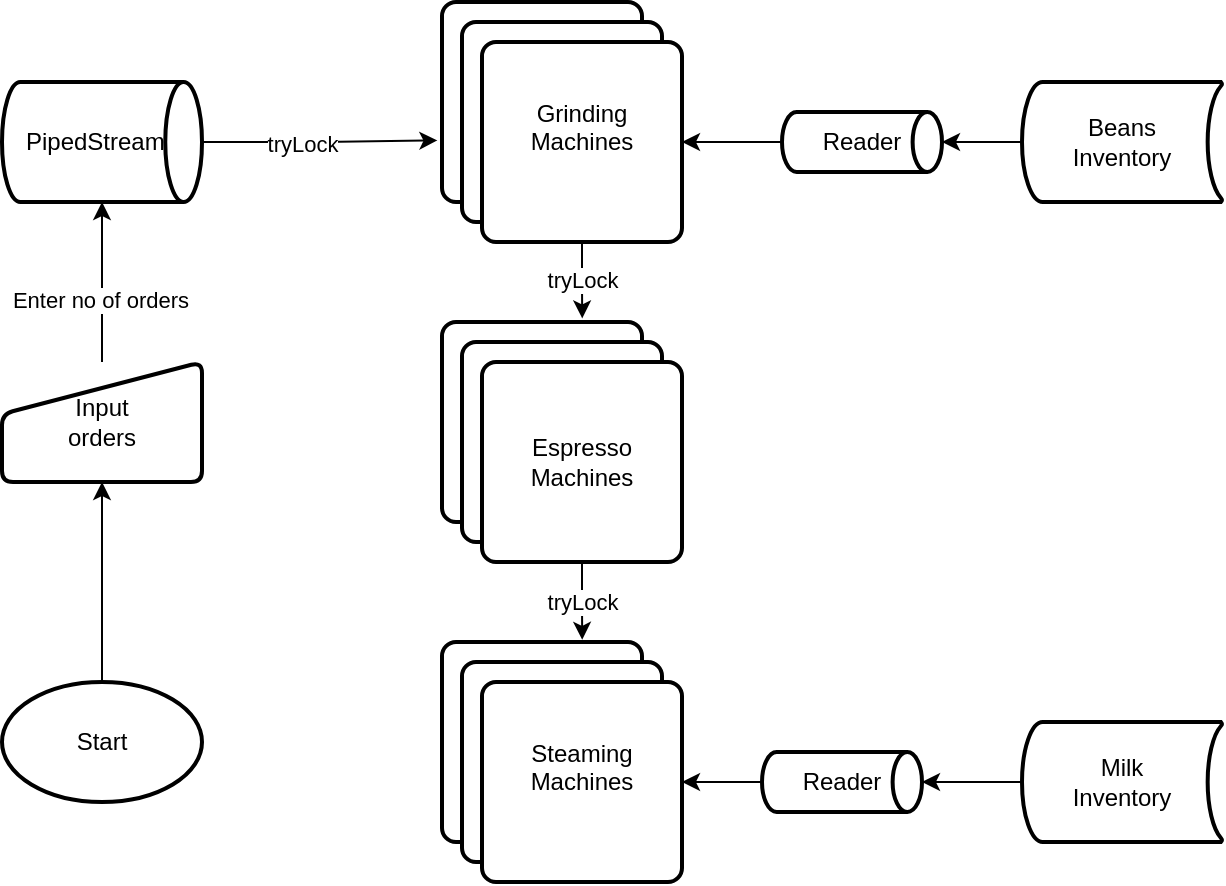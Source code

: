 <mxfile version="16.2.7"><diagram id="V1HcjbXrFS7ZU8-sfof8" name="Page-1"><mxGraphModel dx="703" dy="537" grid="1" gridSize="10" guides="1" tooltips="1" connect="1" arrows="1" fold="1" page="1" pageScale="1" pageWidth="850" pageHeight="1100" math="0" shadow="0"><root><mxCell id="0"/><mxCell id="1" parent="0"/><mxCell id="qZVhcTUK6eWnG8YvfeOu-2" value="&lt;div&gt;&lt;br&gt;&lt;/div&gt;" style="rounded=1;whiteSpace=wrap;html=1;absoluteArcSize=1;arcSize=14;strokeWidth=2;" vertex="1" parent="1"><mxGeometry x="440" y="80" width="100" height="100" as="geometry"/></mxCell><mxCell id="qZVhcTUK6eWnG8YvfeOu-3" value="" style="rounded=1;whiteSpace=wrap;html=1;absoluteArcSize=1;arcSize=14;strokeWidth=2;" vertex="1" parent="1"><mxGeometry x="440" y="240" width="100" height="100" as="geometry"/></mxCell><mxCell id="qZVhcTUK6eWnG8YvfeOu-4" value="" style="rounded=1;whiteSpace=wrap;html=1;absoluteArcSize=1;arcSize=14;strokeWidth=2;" vertex="1" parent="1"><mxGeometry x="440" y="400" width="100" height="100" as="geometry"/></mxCell><mxCell id="qZVhcTUK6eWnG8YvfeOu-52" value="" style="edgeStyle=orthogonalEdgeStyle;rounded=0;orthogonalLoop=1;jettySize=auto;html=1;" edge="1" parent="1" source="qZVhcTUK6eWnG8YvfeOu-5" target="qZVhcTUK6eWnG8YvfeOu-51"><mxGeometry relative="1" as="geometry"/></mxCell><mxCell id="qZVhcTUK6eWnG8YvfeOu-5" value="Start" style="strokeWidth=2;html=1;shape=mxgraph.flowchart.start_1;whiteSpace=wrap;" vertex="1" parent="1"><mxGeometry x="220" y="420" width="100" height="60" as="geometry"/></mxCell><mxCell id="qZVhcTUK6eWnG8YvfeOu-95" style="edgeStyle=orthogonalEdgeStyle;rounded=0;orthogonalLoop=1;jettySize=auto;html=1;entryX=-0.023;entryY=0.692;entryDx=0;entryDy=0;entryPerimeter=0;" edge="1" parent="1" source="qZVhcTUK6eWnG8YvfeOu-7" target="qZVhcTUK6eWnG8YvfeOu-2"><mxGeometry relative="1" as="geometry"/></mxCell><mxCell id="qZVhcTUK6eWnG8YvfeOu-96" value="tryLock" style="edgeLabel;html=1;align=center;verticalAlign=middle;resizable=0;points=[];" vertex="1" connectable="0" parent="qZVhcTUK6eWnG8YvfeOu-95"><mxGeometry x="-0.166" y="-1" relative="1" as="geometry"><mxPoint as="offset"/></mxGeometry></mxCell><mxCell id="qZVhcTUK6eWnG8YvfeOu-7" value="PipedStream&amp;nbsp;&amp;nbsp; " style="strokeWidth=2;html=1;shape=mxgraph.flowchart.direct_data;whiteSpace=wrap;" vertex="1" parent="1"><mxGeometry x="220" y="120" width="100" height="60" as="geometry"/></mxCell><mxCell id="qZVhcTUK6eWnG8YvfeOu-90" style="edgeStyle=orthogonalEdgeStyle;rounded=0;orthogonalLoop=1;jettySize=auto;html=1;entryX=1;entryY=0.5;entryDx=0;entryDy=0;entryPerimeter=0;" edge="1" parent="1" source="qZVhcTUK6eWnG8YvfeOu-32" target="qZVhcTUK6eWnG8YvfeOu-88"><mxGeometry relative="1" as="geometry"/></mxCell><mxCell id="qZVhcTUK6eWnG8YvfeOu-32" value="&lt;div&gt;Beans&lt;/div&gt;&lt;div&gt;Inventory&lt;/div&gt;" style="strokeWidth=2;html=1;shape=mxgraph.flowchart.stored_data;whiteSpace=wrap;" vertex="1" parent="1"><mxGeometry x="730" y="120" width="100" height="60" as="geometry"/></mxCell><mxCell id="qZVhcTUK6eWnG8YvfeOu-46" value="" style="edgeStyle=orthogonalEdgeStyle;rounded=0;orthogonalLoop=1;jettySize=auto;html=1;" edge="1" parent="1" source="qZVhcTUK6eWnG8YvfeOu-34" target="qZVhcTUK6eWnG8YvfeOu-37"><mxGeometry relative="1" as="geometry"/></mxCell><mxCell id="qZVhcTUK6eWnG8YvfeOu-34" value="&lt;div&gt;Milk&lt;/div&gt;&lt;div&gt;Inventory&lt;/div&gt;" style="strokeWidth=2;html=1;shape=mxgraph.flowchart.stored_data;whiteSpace=wrap;" vertex="1" parent="1"><mxGeometry x="730" y="440" width="100" height="60" as="geometry"/></mxCell><mxCell id="qZVhcTUK6eWnG8YvfeOu-87" style="edgeStyle=orthogonalEdgeStyle;rounded=0;orthogonalLoop=1;jettySize=auto;html=1;entryX=1;entryY=0.5;entryDx=0;entryDy=0;" edge="1" parent="1" source="qZVhcTUK6eWnG8YvfeOu-37" target="qZVhcTUK6eWnG8YvfeOu-82"><mxGeometry relative="1" as="geometry"/></mxCell><mxCell id="qZVhcTUK6eWnG8YvfeOu-37" value="Reader" style="strokeWidth=2;html=1;shape=mxgraph.flowchart.direct_data;whiteSpace=wrap;" vertex="1" parent="1"><mxGeometry x="600" y="455" width="80" height="30" as="geometry"/></mxCell><mxCell id="qZVhcTUK6eWnG8YvfeOu-53" value="" style="edgeStyle=orthogonalEdgeStyle;rounded=0;orthogonalLoop=1;jettySize=auto;html=1;" edge="1" parent="1" source="qZVhcTUK6eWnG8YvfeOu-51" target="qZVhcTUK6eWnG8YvfeOu-7"><mxGeometry relative="1" as="geometry"/></mxCell><mxCell id="qZVhcTUK6eWnG8YvfeOu-98" value="Enter no of orders" style="edgeLabel;html=1;align=center;verticalAlign=middle;resizable=0;points=[];" vertex="1" connectable="0" parent="qZVhcTUK6eWnG8YvfeOu-53"><mxGeometry x="-0.213" y="1" relative="1" as="geometry"><mxPoint as="offset"/></mxGeometry></mxCell><mxCell id="qZVhcTUK6eWnG8YvfeOu-51" value="&lt;div&gt;Input&lt;/div&gt;&lt;div&gt;orders&lt;/div&gt;" style="html=1;strokeWidth=2;shape=manualInput;whiteSpace=wrap;rounded=1;size=26;arcSize=11;" vertex="1" parent="1"><mxGeometry x="220" y="260" width="100" height="60" as="geometry"/></mxCell><mxCell id="qZVhcTUK6eWnG8YvfeOu-76" value="&lt;div&gt;&lt;br&gt;&lt;/div&gt;" style="rounded=1;whiteSpace=wrap;html=1;absoluteArcSize=1;arcSize=14;strokeWidth=2;" vertex="1" parent="1"><mxGeometry x="450" y="90" width="100" height="100" as="geometry"/></mxCell><mxCell id="qZVhcTUK6eWnG8YvfeOu-92" value="&lt;div&gt;tryLock&lt;/div&gt;" style="edgeStyle=orthogonalEdgeStyle;rounded=0;orthogonalLoop=1;jettySize=auto;html=1;entryX=0.701;entryY=-0.018;entryDx=0;entryDy=0;entryPerimeter=0;" edge="1" parent="1" source="qZVhcTUK6eWnG8YvfeOu-77" target="qZVhcTUK6eWnG8YvfeOu-3"><mxGeometry relative="1" as="geometry"/></mxCell><mxCell id="qZVhcTUK6eWnG8YvfeOu-77" value="&lt;div&gt;Grinding Machines&lt;/div&gt;&lt;div&gt;&lt;br&gt;&lt;/div&gt;" style="rounded=1;whiteSpace=wrap;html=1;absoluteArcSize=1;arcSize=14;strokeWidth=2;" vertex="1" parent="1"><mxGeometry x="460" y="100" width="100" height="100" as="geometry"/></mxCell><mxCell id="qZVhcTUK6eWnG8YvfeOu-79" value="" style="rounded=1;whiteSpace=wrap;html=1;absoluteArcSize=1;arcSize=14;strokeWidth=2;" vertex="1" parent="1"><mxGeometry x="450" y="250" width="100" height="100" as="geometry"/></mxCell><mxCell id="qZVhcTUK6eWnG8YvfeOu-93" value="tryLock" style="edgeStyle=orthogonalEdgeStyle;rounded=0;orthogonalLoop=1;jettySize=auto;html=1;entryX=0.701;entryY=-0.011;entryDx=0;entryDy=0;entryPerimeter=0;" edge="1" parent="1" source="qZVhcTUK6eWnG8YvfeOu-80" target="qZVhcTUK6eWnG8YvfeOu-4"><mxGeometry relative="1" as="geometry"/></mxCell><mxCell id="qZVhcTUK6eWnG8YvfeOu-80" value="Espresso Machines" style="rounded=1;whiteSpace=wrap;html=1;absoluteArcSize=1;arcSize=14;strokeWidth=2;" vertex="1" parent="1"><mxGeometry x="460" y="260" width="100" height="100" as="geometry"/></mxCell><mxCell id="qZVhcTUK6eWnG8YvfeOu-81" value="" style="rounded=1;whiteSpace=wrap;html=1;absoluteArcSize=1;arcSize=14;strokeWidth=2;" vertex="1" parent="1"><mxGeometry x="450" y="410" width="100" height="100" as="geometry"/></mxCell><mxCell id="qZVhcTUK6eWnG8YvfeOu-82" value="&lt;div&gt;Steaming Machines&lt;/div&gt;&lt;div&gt;&lt;br&gt;&lt;/div&gt;" style="rounded=1;whiteSpace=wrap;html=1;absoluteArcSize=1;arcSize=14;strokeWidth=2;" vertex="1" parent="1"><mxGeometry x="460" y="420" width="100" height="100" as="geometry"/></mxCell><mxCell id="qZVhcTUK6eWnG8YvfeOu-89" value="" style="edgeStyle=orthogonalEdgeStyle;rounded=0;orthogonalLoop=1;jettySize=auto;html=1;" edge="1" parent="1" source="qZVhcTUK6eWnG8YvfeOu-88" target="qZVhcTUK6eWnG8YvfeOu-77"><mxGeometry relative="1" as="geometry"><Array as="points"><mxPoint x="580" y="150"/><mxPoint x="580" y="150"/></Array></mxGeometry></mxCell><mxCell id="qZVhcTUK6eWnG8YvfeOu-88" value="Reader" style="strokeWidth=2;html=1;shape=mxgraph.flowchart.direct_data;whiteSpace=wrap;" vertex="1" parent="1"><mxGeometry x="610" y="135" width="80" height="30" as="geometry"/></mxCell></root></mxGraphModel></diagram></mxfile>